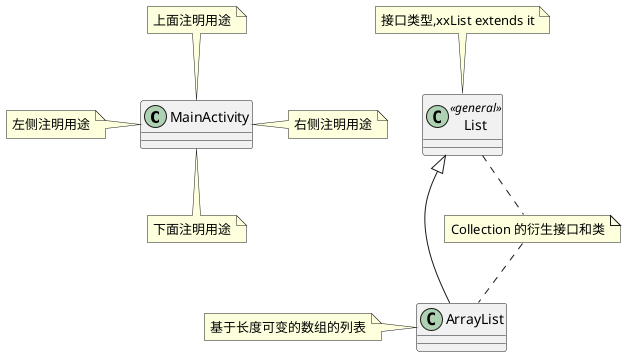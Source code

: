 @startuml
class MainActivity
note left:左侧注明用途
note right of MainActivity:右侧注明用途
note top of MainActivity:上面注明用途
note bottom of MainActivity:下面注明用途

class List<<general>>
note top of List : 接口类型,xxList extends it

class ArrayList
note left : 基于长度可变的数组的列表

note "Collection 的衍生接口和类" as NOTE
List .. NOTE
NOTE .. ArrayList

List <|-- ArrayList

@enduml